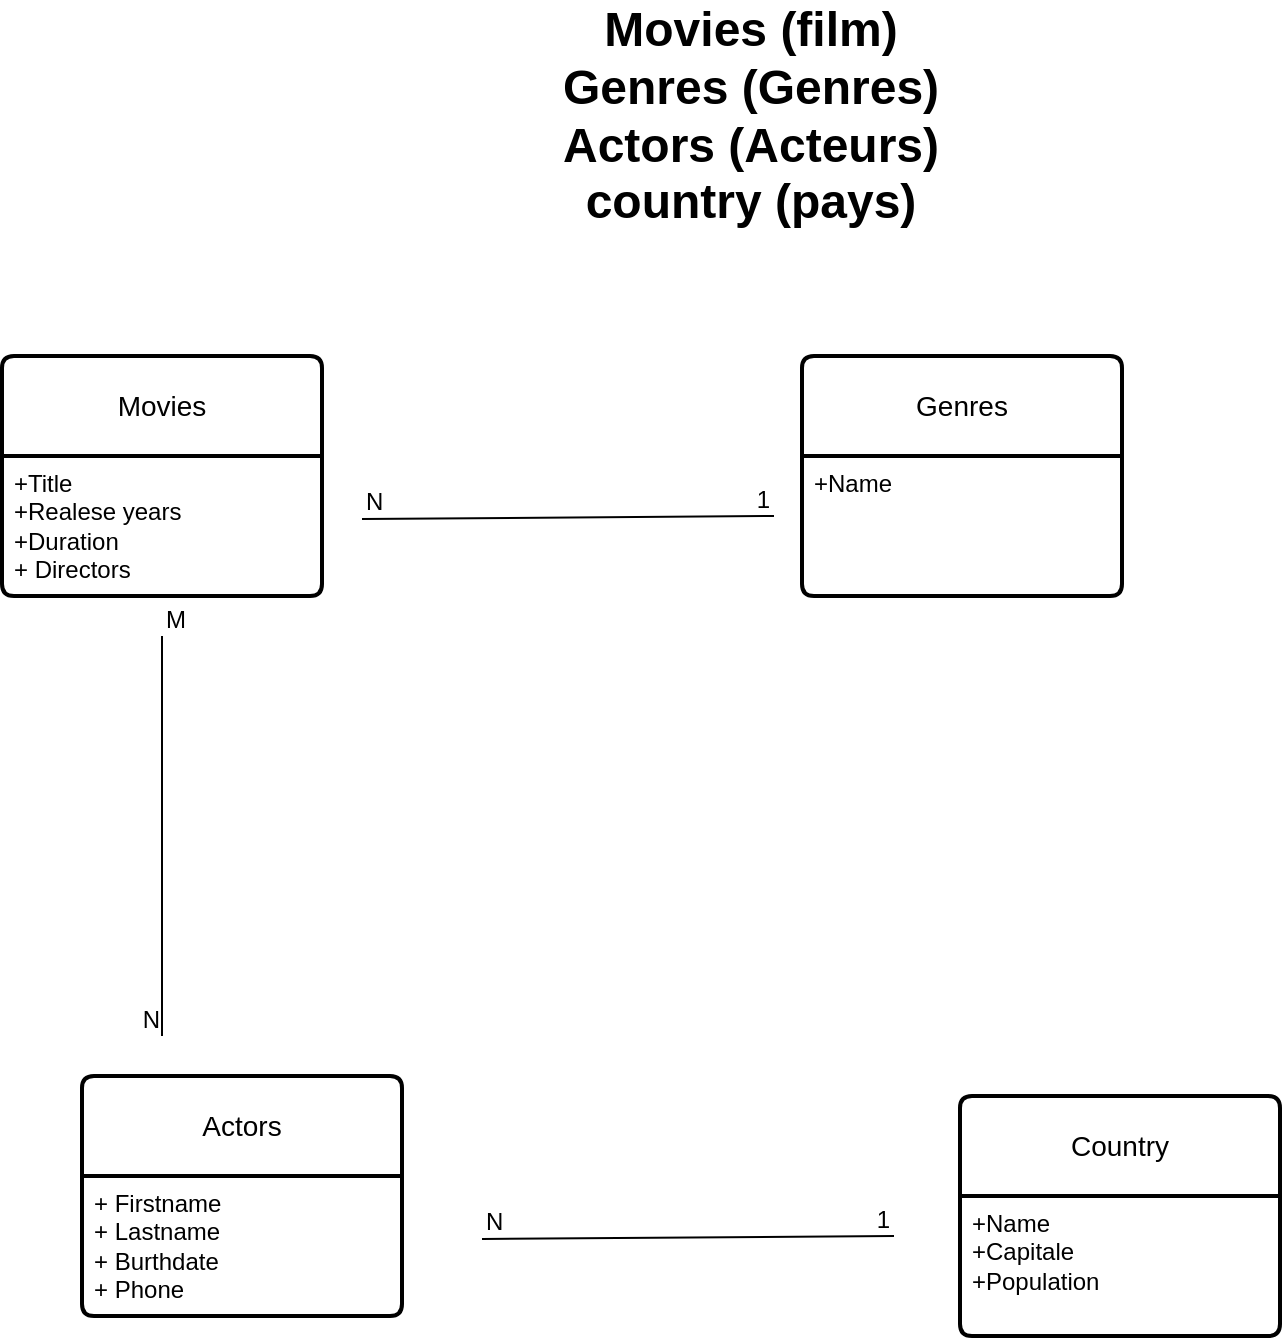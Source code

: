 <mxfile version="21.7.0" type="github" pages="2">
  <diagram name="Page-1" id="KSsnOPdigXh4JownXbVb">
    <mxGraphModel dx="880" dy="441" grid="1" gridSize="10" guides="1" tooltips="1" connect="1" arrows="1" fold="1" page="1" pageScale="1" pageWidth="827" pageHeight="1169" math="0" shadow="0">
      <root>
        <mxCell id="0" />
        <mxCell id="1" parent="0" />
        <mxCell id="9p0h_1WCVGfM0CrtIXux-3" value="Movies" style="swimlane;childLayout=stackLayout;horizontal=1;startSize=50;horizontalStack=0;rounded=1;fontSize=14;fontStyle=0;strokeWidth=2;resizeParent=0;resizeLast=1;shadow=0;dashed=0;align=center;arcSize=4;whiteSpace=wrap;html=1;" vertex="1" parent="1">
          <mxGeometry x="40" y="240" width="160" height="120" as="geometry" />
        </mxCell>
        <mxCell id="9p0h_1WCVGfM0CrtIXux-4" value="+Title&lt;br&gt;+Realese years&lt;br&gt;&lt;div&gt;+Duration&lt;/div&gt;&lt;div&gt;+ Directors&lt;br&gt;&lt;/div&gt;" style="align=left;strokeColor=none;fillColor=none;spacingLeft=4;fontSize=12;verticalAlign=top;resizable=0;rotatable=0;part=1;html=1;" vertex="1" parent="9p0h_1WCVGfM0CrtIXux-3">
          <mxGeometry y="50" width="160" height="70" as="geometry" />
        </mxCell>
        <mxCell id="9p0h_1WCVGfM0CrtIXux-7" value="&lt;div&gt;Movies (film)&lt;/div&gt;&lt;div&gt;Genres (Genres)&lt;/div&gt;&lt;div&gt;Actors (Acteurs)&lt;/div&gt;&lt;div&gt;country (pays)&lt;br&gt;&lt;/div&gt;" style="text;strokeColor=none;fillColor=none;html=1;fontSize=24;fontStyle=1;verticalAlign=middle;align=center;" vertex="1" parent="1">
          <mxGeometry x="309" y="100" width="210" height="40" as="geometry" />
        </mxCell>
        <mxCell id="9p0h_1WCVGfM0CrtIXux-10" value="Genres" style="swimlane;childLayout=stackLayout;horizontal=1;startSize=50;horizontalStack=0;rounded=1;fontSize=14;fontStyle=0;strokeWidth=2;resizeParent=0;resizeLast=1;shadow=0;dashed=0;align=center;arcSize=4;whiteSpace=wrap;html=1;" vertex="1" parent="1">
          <mxGeometry x="440" y="240" width="160" height="120" as="geometry" />
        </mxCell>
        <mxCell id="9p0h_1WCVGfM0CrtIXux-11" value="+Name" style="align=left;strokeColor=none;fillColor=none;spacingLeft=4;fontSize=12;verticalAlign=top;resizable=0;rotatable=0;part=1;html=1;" vertex="1" parent="9p0h_1WCVGfM0CrtIXux-10">
          <mxGeometry y="50" width="160" height="70" as="geometry" />
        </mxCell>
        <mxCell id="9p0h_1WCVGfM0CrtIXux-14" value="Actors" style="swimlane;childLayout=stackLayout;horizontal=1;startSize=50;horizontalStack=0;rounded=1;fontSize=14;fontStyle=0;strokeWidth=2;resizeParent=0;resizeLast=1;shadow=0;dashed=0;align=center;arcSize=4;whiteSpace=wrap;html=1;" vertex="1" parent="1">
          <mxGeometry x="80" y="600" width="160" height="120" as="geometry" />
        </mxCell>
        <mxCell id="9p0h_1WCVGfM0CrtIXux-15" value="+ Firstname&lt;br&gt;+ Lastname&lt;br&gt;&lt;div&gt;+ Burthdate&lt;/div&gt;&lt;div&gt;+ Phone&lt;br&gt;&lt;/div&gt;" style="align=left;strokeColor=none;fillColor=none;spacingLeft=4;fontSize=12;verticalAlign=top;resizable=0;rotatable=0;part=1;html=1;" vertex="1" parent="9p0h_1WCVGfM0CrtIXux-14">
          <mxGeometry y="50" width="160" height="70" as="geometry" />
        </mxCell>
        <mxCell id="9p0h_1WCVGfM0CrtIXux-16" value="Country" style="swimlane;childLayout=stackLayout;horizontal=1;startSize=50;horizontalStack=0;rounded=1;fontSize=14;fontStyle=0;strokeWidth=2;resizeParent=0;resizeLast=1;shadow=0;dashed=0;align=center;arcSize=4;whiteSpace=wrap;html=1;" vertex="1" parent="1">
          <mxGeometry x="519" y="610" width="160" height="120" as="geometry" />
        </mxCell>
        <mxCell id="9p0h_1WCVGfM0CrtIXux-17" value="+Name&lt;br&gt;+Capitale&lt;br&gt;+Population" style="align=left;strokeColor=none;fillColor=none;spacingLeft=4;fontSize=12;verticalAlign=top;resizable=0;rotatable=0;part=1;html=1;" vertex="1" parent="9p0h_1WCVGfM0CrtIXux-16">
          <mxGeometry y="50" width="160" height="70" as="geometry" />
        </mxCell>
        <mxCell id="9p0h_1WCVGfM0CrtIXux-25" value="" style="endArrow=none;html=1;rounded=0;entryX=-0.025;entryY=0.114;entryDx=0;entryDy=0;entryPerimeter=0;" edge="1" parent="1">
          <mxGeometry relative="1" as="geometry">
            <mxPoint x="280" y="681.5" as="sourcePoint" />
            <mxPoint x="486" y="680" as="targetPoint" />
          </mxGeometry>
        </mxCell>
        <mxCell id="9p0h_1WCVGfM0CrtIXux-26" value="N" style="resizable=0;html=1;whiteSpace=wrap;align=left;verticalAlign=bottom;" connectable="0" vertex="1" parent="9p0h_1WCVGfM0CrtIXux-25">
          <mxGeometry x="-1" relative="1" as="geometry" />
        </mxCell>
        <mxCell id="9p0h_1WCVGfM0CrtIXux-27" value="1" style="resizable=0;html=1;whiteSpace=wrap;align=right;verticalAlign=bottom;" connectable="0" vertex="1" parent="9p0h_1WCVGfM0CrtIXux-25">
          <mxGeometry x="1" relative="1" as="geometry" />
        </mxCell>
        <mxCell id="9p0h_1WCVGfM0CrtIXux-28" value="" style="endArrow=none;html=1;rounded=0;entryX=-0.025;entryY=0.114;entryDx=0;entryDy=0;entryPerimeter=0;" edge="1" parent="1">
          <mxGeometry relative="1" as="geometry">
            <mxPoint x="220" y="321.5" as="sourcePoint" />
            <mxPoint x="426" y="320" as="targetPoint" />
          </mxGeometry>
        </mxCell>
        <mxCell id="9p0h_1WCVGfM0CrtIXux-29" value="N" style="resizable=0;html=1;whiteSpace=wrap;align=left;verticalAlign=bottom;" connectable="0" vertex="1" parent="9p0h_1WCVGfM0CrtIXux-28">
          <mxGeometry x="-1" relative="1" as="geometry" />
        </mxCell>
        <mxCell id="9p0h_1WCVGfM0CrtIXux-30" value="1" style="resizable=0;html=1;whiteSpace=wrap;align=right;verticalAlign=bottom;" connectable="0" vertex="1" parent="9p0h_1WCVGfM0CrtIXux-28">
          <mxGeometry x="1" relative="1" as="geometry" />
        </mxCell>
        <mxCell id="9p0h_1WCVGfM0CrtIXux-31" value="" style="endArrow=none;html=1;rounded=0;" edge="1" parent="1">
          <mxGeometry relative="1" as="geometry">
            <mxPoint x="120" y="380" as="sourcePoint" />
            <mxPoint x="120" y="580" as="targetPoint" />
          </mxGeometry>
        </mxCell>
        <mxCell id="9p0h_1WCVGfM0CrtIXux-32" value="M" style="resizable=0;html=1;whiteSpace=wrap;align=left;verticalAlign=bottom;" connectable="0" vertex="1" parent="9p0h_1WCVGfM0CrtIXux-31">
          <mxGeometry x="-1" relative="1" as="geometry" />
        </mxCell>
        <mxCell id="9p0h_1WCVGfM0CrtIXux-33" value="N" style="resizable=0;html=1;whiteSpace=wrap;align=right;verticalAlign=bottom;" connectable="0" vertex="1" parent="9p0h_1WCVGfM0CrtIXux-31">
          <mxGeometry x="1" relative="1" as="geometry" />
        </mxCell>
      </root>
    </mxGraphModel>
  </diagram>
  <diagram id="orvwJDBDXm_KZyoc-O9d" name="Page-2">
    <mxGraphModel dx="880" dy="441" grid="1" gridSize="10" guides="1" tooltips="1" connect="1" arrows="1" fold="1" page="1" pageScale="1" pageWidth="827" pageHeight="1169" math="0" shadow="0">
      <root>
        <mxCell id="0" />
        <mxCell id="1" parent="0" />
        <mxCell id="fIonB7L16BVc97T09fzX-1" value="Model Logique de Donne" style="text;html=1;strokeColor=none;fillColor=none;align=center;verticalAlign=middle;whiteSpace=wrap;rounded=0;" vertex="1" parent="1">
          <mxGeometry x="380" y="160" width="190" height="30" as="geometry" />
        </mxCell>
      </root>
    </mxGraphModel>
  </diagram>
</mxfile>
